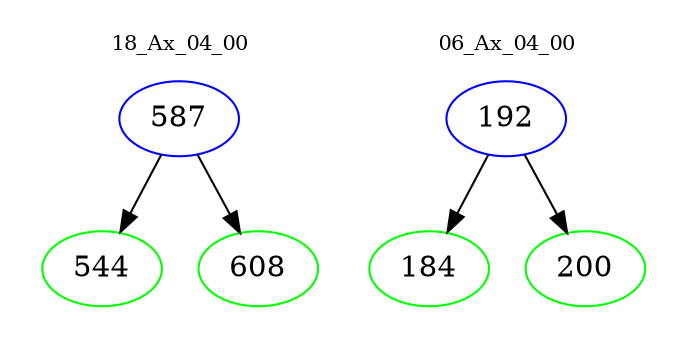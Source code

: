 digraph{
subgraph cluster_0 {
color = white
label = "18_Ax_04_00";
fontsize=10;
T0_587 [label="587", color="blue"]
T0_587 -> T0_544 [color="black"]
T0_544 [label="544", color="green"]
T0_587 -> T0_608 [color="black"]
T0_608 [label="608", color="green"]
}
subgraph cluster_1 {
color = white
label = "06_Ax_04_00";
fontsize=10;
T1_192 [label="192", color="blue"]
T1_192 -> T1_184 [color="black"]
T1_184 [label="184", color="green"]
T1_192 -> T1_200 [color="black"]
T1_200 [label="200", color="green"]
}
}
